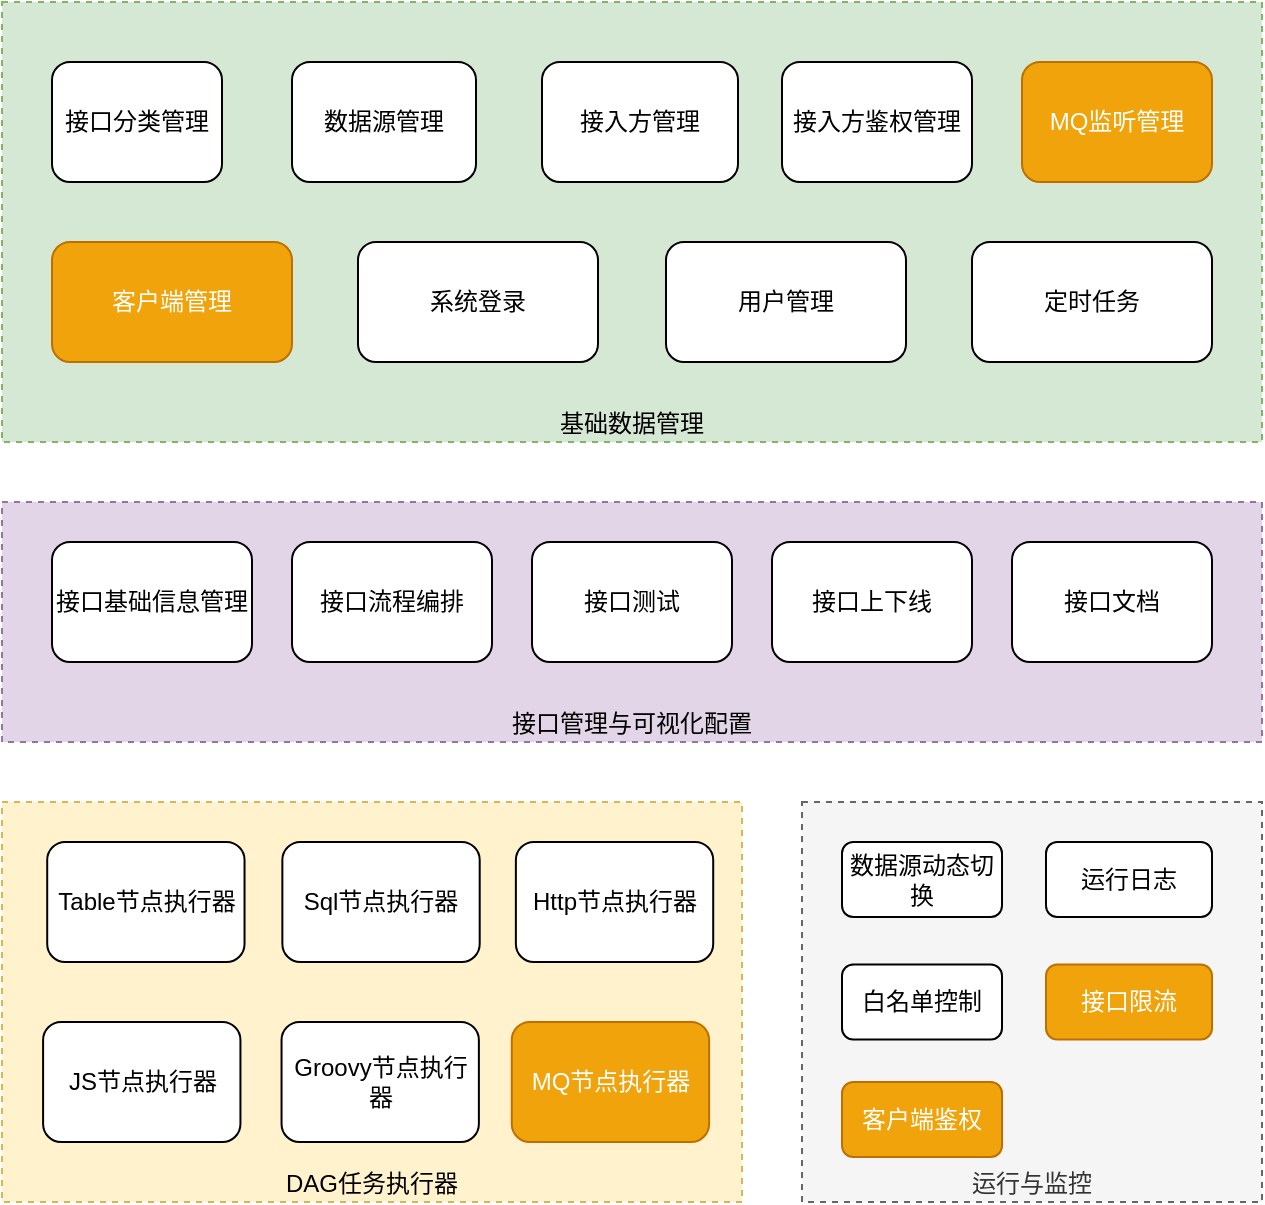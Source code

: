 <mxfile version="24.7.8" pages="4">
  <diagram name="系统功能架构" id="0XOXjUGEufiTANsVMBx9">
    <mxGraphModel dx="1562" dy="909" grid="1" gridSize="10" guides="1" tooltips="1" connect="1" arrows="1" fold="1" page="1" pageScale="1" pageWidth="827" pageHeight="1169" math="0" shadow="0">
      <root>
        <mxCell id="0" />
        <mxCell id="1" parent="0" />
        <mxCell id="JpvQB-08f92vs4fJW8Ec-20" value="接口管理与可视化配置" style="rounded=0;whiteSpace=wrap;html=1;verticalAlign=bottom;fillColor=#e1d5e7;strokeColor=#9673a6;dashed=1;" vertex="1" parent="1">
          <mxGeometry x="80" y="480" width="630" height="120" as="geometry" />
        </mxCell>
        <mxCell id="JpvQB-08f92vs4fJW8Ec-6" value="接口基础信息管理" style="rounded=1;whiteSpace=wrap;html=1;" vertex="1" parent="1">
          <mxGeometry x="105" y="500" width="100" height="60" as="geometry" />
        </mxCell>
        <mxCell id="JpvQB-08f92vs4fJW8Ec-11" value="接口测试" style="rounded=1;whiteSpace=wrap;html=1;" vertex="1" parent="1">
          <mxGeometry x="345" y="500" width="100" height="60" as="geometry" />
        </mxCell>
        <mxCell id="JpvQB-08f92vs4fJW8Ec-12" value="接口文档" style="rounded=1;whiteSpace=wrap;html=1;" vertex="1" parent="1">
          <mxGeometry x="585" y="500" width="100" height="60" as="geometry" />
        </mxCell>
        <mxCell id="JpvQB-08f92vs4fJW8Ec-18" value="接口流程编排" style="rounded=1;whiteSpace=wrap;html=1;" vertex="1" parent="1">
          <mxGeometry x="225" y="500" width="100" height="60" as="geometry" />
        </mxCell>
        <mxCell id="JpvQB-08f92vs4fJW8Ec-21" value="接口上下线" style="rounded=1;whiteSpace=wrap;html=1;" vertex="1" parent="1">
          <mxGeometry x="465" y="500" width="100" height="60" as="geometry" />
        </mxCell>
        <mxCell id="JpvQB-08f92vs4fJW8Ec-26" value="&lt;div style=&quot;&quot;&gt;运行与监控&lt;/div&gt;" style="rounded=0;whiteSpace=wrap;html=1;movable=1;resizable=1;rotatable=1;deletable=1;editable=1;locked=0;connectable=1;horizontal=1;align=center;verticalAlign=bottom;fillColor=#f5f5f5;fontColor=#333333;strokeColor=#666666;dashed=1;glass=0;" vertex="1" parent="1">
          <mxGeometry x="480" y="630" width="230" height="200" as="geometry" />
        </mxCell>
        <mxCell id="JpvQB-08f92vs4fJW8Ec-4" value="运行日志" style="rounded=1;whiteSpace=wrap;html=1;movable=1;resizable=1;rotatable=1;deletable=1;editable=1;locked=0;connectable=1;flipV=1;" vertex="1" parent="1">
          <mxGeometry x="602" y="650" width="83" height="37.5" as="geometry" />
        </mxCell>
        <mxCell id="JpvQB-08f92vs4fJW8Ec-22" value="白名单控制" style="rounded=1;whiteSpace=wrap;html=1;movable=1;resizable=1;rotatable=1;deletable=1;editable=1;locked=0;connectable=1;flipV=1;" vertex="1" parent="1">
          <mxGeometry x="500" y="711.25" width="80" height="37.5" as="geometry" />
        </mxCell>
        <mxCell id="JpvQB-08f92vs4fJW8Ec-23" value="接口限流" style="rounded=1;whiteSpace=wrap;html=1;movable=1;resizable=1;rotatable=1;deletable=1;editable=1;locked=0;connectable=1;flipV=1;fillColor=#f0a30a;fontColor=#FFFFFF;strokeColor=#BD7000;" vertex="1" parent="1">
          <mxGeometry x="602" y="711.25" width="83" height="37.5" as="geometry" />
        </mxCell>
        <mxCell id="JpvQB-08f92vs4fJW8Ec-24" value="客户端鉴权" style="rounded=1;whiteSpace=wrap;html=1;movable=1;resizable=1;rotatable=1;deletable=1;editable=1;locked=0;connectable=1;flipV=1;fillColor=#f0a30a;fontColor=#FFFFFF;strokeColor=#BD7000;" vertex="1" parent="1">
          <mxGeometry x="500" y="770" width="80" height="37.5" as="geometry" />
        </mxCell>
        <mxCell id="73CrSDkAPKUB9IUhtg6c-1" value="" style="group" vertex="1" connectable="0" parent="1">
          <mxGeometry x="80" y="630" width="370" height="200" as="geometry" />
        </mxCell>
        <mxCell id="JpvQB-08f92vs4fJW8Ec-10" value="DAG任务执行器" style="rounded=0;whiteSpace=wrap;html=1;verticalAlign=bottom;fillColor=#fff2cc;strokeColor=#d6b656;dashed=1;" vertex="1" parent="73CrSDkAPKUB9IUhtg6c-1">
          <mxGeometry width="370" height="200" as="geometry" />
        </mxCell>
        <mxCell id="JpvQB-08f92vs4fJW8Ec-13" value="Table节点执行器" style="rounded=1;whiteSpace=wrap;html=1;" vertex="1" parent="73CrSDkAPKUB9IUhtg6c-1">
          <mxGeometry x="22.606" y="20" width="98.667" height="60" as="geometry" />
        </mxCell>
        <mxCell id="JpvQB-08f92vs4fJW8Ec-14" value="Sql节点执行器" style="rounded=1;whiteSpace=wrap;html=1;" vertex="1" parent="73CrSDkAPKUB9IUhtg6c-1">
          <mxGeometry x="140.183" y="20" width="98.667" height="60" as="geometry" />
        </mxCell>
        <mxCell id="JpvQB-08f92vs4fJW8Ec-15" value="Http节点执行器" style="rounded=1;whiteSpace=wrap;html=1;" vertex="1" parent="73CrSDkAPKUB9IUhtg6c-1">
          <mxGeometry x="256.939" y="20" width="98.667" height="60" as="geometry" />
        </mxCell>
        <mxCell id="JpvQB-08f92vs4fJW8Ec-16" value="JS节点执行器" style="rounded=1;whiteSpace=wrap;html=1;" vertex="1" parent="73CrSDkAPKUB9IUhtg6c-1">
          <mxGeometry x="20.552" y="110" width="98.667" height="60" as="geometry" />
        </mxCell>
        <mxCell id="JpvQB-08f92vs4fJW8Ec-17" value="Groovy节点执行器" style="rounded=1;whiteSpace=wrap;html=1;" vertex="1" parent="73CrSDkAPKUB9IUhtg6c-1">
          <mxGeometry x="139.774" y="110" width="98.667" height="60" as="geometry" />
        </mxCell>
        <mxCell id="xSThs0vWAS3E4zNTi9Bs-1" value="MQ节点执行器" style="rounded=1;whiteSpace=wrap;html=1;fillColor=#f0a30a;fontColor=#FFFFFF;strokeColor=#BD7000;" vertex="1" parent="73CrSDkAPKUB9IUhtg6c-1">
          <mxGeometry x="254.884" y="110" width="98.667" height="60" as="geometry" />
        </mxCell>
        <mxCell id="73CrSDkAPKUB9IUhtg6c-2" value="数据源动态切换" style="rounded=1;whiteSpace=wrap;html=1;movable=1;resizable=1;rotatable=1;deletable=1;editable=1;locked=0;connectable=1;flipV=1;" vertex="1" parent="1">
          <mxGeometry x="500" y="650" width="80" height="37.5" as="geometry" />
        </mxCell>
        <mxCell id="73CrSDkAPKUB9IUhtg6c-3" value="" style="group" vertex="1" connectable="0" parent="1">
          <mxGeometry x="80" y="230" width="630" height="220" as="geometry" />
        </mxCell>
        <mxCell id="JpvQB-08f92vs4fJW8Ec-19" value="基础数据管理" style="rounded=0;whiteSpace=wrap;html=1;verticalAlign=bottom;fillColor=#d5e8d4;strokeColor=#82b366;dashed=1;" vertex="1" parent="73CrSDkAPKUB9IUhtg6c-3">
          <mxGeometry width="630" height="220" as="geometry" />
        </mxCell>
        <mxCell id="JpvQB-08f92vs4fJW8Ec-1" value="系统登录" style="rounded=1;whiteSpace=wrap;html=1;" vertex="1" parent="73CrSDkAPKUB9IUhtg6c-3">
          <mxGeometry x="178" y="120" width="120" height="60" as="geometry" />
        </mxCell>
        <mxCell id="JpvQB-08f92vs4fJW8Ec-2" value="用户管理" style="rounded=1;whiteSpace=wrap;html=1;" vertex="1" parent="73CrSDkAPKUB9IUhtg6c-3">
          <mxGeometry x="332" y="120" width="120" height="60" as="geometry" />
        </mxCell>
        <mxCell id="JpvQB-08f92vs4fJW8Ec-3" value="定时任务" style="rounded=1;whiteSpace=wrap;html=1;" vertex="1" parent="73CrSDkAPKUB9IUhtg6c-3">
          <mxGeometry x="485" y="120" width="120" height="60" as="geometry" />
        </mxCell>
        <mxCell id="JpvQB-08f92vs4fJW8Ec-5" value="接口分类管理" style="rounded=1;whiteSpace=wrap;html=1;" vertex="1" parent="73CrSDkAPKUB9IUhtg6c-3">
          <mxGeometry x="25" y="30" width="85" height="60" as="geometry" />
        </mxCell>
        <mxCell id="JpvQB-08f92vs4fJW8Ec-7" value="数据源管理" style="rounded=1;whiteSpace=wrap;html=1;" vertex="1" parent="73CrSDkAPKUB9IUhtg6c-3">
          <mxGeometry x="145" y="30" width="92" height="60" as="geometry" />
        </mxCell>
        <mxCell id="JpvQB-08f92vs4fJW8Ec-8" value="接入方管理" style="rounded=1;whiteSpace=wrap;html=1;" vertex="1" parent="73CrSDkAPKUB9IUhtg6c-3">
          <mxGeometry x="270" y="30" width="98" height="60" as="geometry" />
        </mxCell>
        <mxCell id="JpvQB-08f92vs4fJW8Ec-9" value="接入方鉴权管理" style="rounded=1;whiteSpace=wrap;html=1;" vertex="1" parent="73CrSDkAPKUB9IUhtg6c-3">
          <mxGeometry x="390" y="30" width="95" height="60" as="geometry" />
        </mxCell>
        <mxCell id="JpvQB-08f92vs4fJW8Ec-25" value="客户端管理" style="rounded=1;whiteSpace=wrap;html=1;fillColor=#f0a30a;fontColor=#FFFFFF;strokeColor=#BD7000;" vertex="1" parent="73CrSDkAPKUB9IUhtg6c-3">
          <mxGeometry x="25" y="120" width="120" height="60" as="geometry" />
        </mxCell>
        <mxCell id="xSThs0vWAS3E4zNTi9Bs-12" value="MQ监听管理" style="rounded=1;whiteSpace=wrap;html=1;fillColor=#f0a30a;fontColor=#FFFFFF;strokeColor=#BD7000;" vertex="1" parent="73CrSDkAPKUB9IUhtg6c-3">
          <mxGeometry x="510" y="30" width="95" height="60" as="geometry" />
        </mxCell>
      </root>
    </mxGraphModel>
  </diagram>
  <diagram id="X6uCXtc2x3ffkglC_u0b" name="系统技术架构">
    <mxGraphModel dx="1562" dy="909" grid="1" gridSize="10" guides="1" tooltips="1" connect="1" arrows="1" fold="1" page="1" pageScale="1" pageWidth="827" pageHeight="1169" math="0" shadow="0">
      <root>
        <mxCell id="0" />
        <mxCell id="1" parent="0" />
        <mxCell id="bcdp5MWSVbdiy3uP6BfF-1" value="nginx" style="rounded=0;whiteSpace=wrap;html=1;fillColor=#f5f5f5;fontColor=#333333;strokeColor=#666666;" vertex="1" parent="1">
          <mxGeometry x="160" y="220" width="640" height="60" as="geometry" />
        </mxCell>
        <mxCell id="bcdp5MWSVbdiy3uP6BfF-2" value="MyBatis&amp;nbsp;Plus动态语句执行" style="rounded=0;whiteSpace=wrap;html=1;fillColor=#d5e8d4;strokeColor=#82b366;" vertex="1" parent="1">
          <mxGeometry x="520" y="420.5" width="120" height="60" as="geometry" />
        </mxCell>
        <mxCell id="bcdp5MWSVbdiy3uP6BfF-3" value="MySql" style="shape=cylinder3;whiteSpace=wrap;html=1;boundedLbl=1;backgroundOutline=1;size=15;fillColor=#fff2cc;strokeColor=#d6b656;" vertex="1" parent="1">
          <mxGeometry x="460" y="620" width="60" height="64" as="geometry" />
        </mxCell>
        <mxCell id="dpyJKgWBF-nQsMOwFTdA-1" value="MyBatis Plus动态数据源切换" style="rounded=0;whiteSpace=wrap;html=1;fillColor=#d5e8d4;strokeColor=#82b366;" vertex="1" parent="1">
          <mxGeometry x="340" y="420.5" width="120" height="60" as="geometry" />
        </mxCell>
        <mxCell id="dpyJKgWBF-nQsMOwFTdA-2" value="MyBatis Plus基础CRUD功能" style="rounded=0;whiteSpace=wrap;html=1;fillColor=#d5e8d4;strokeColor=#82b366;" vertex="1" parent="1">
          <mxGeometry x="160" y="420.5" width="120" height="60" as="geometry" />
        </mxCell>
        <mxCell id="dpyJKgWBF-nQsMOwFTdA-3" value="GraalVM JS执行器" style="rounded=0;whiteSpace=wrap;html=1;fillColor=#e1d5e7;strokeColor=#9673a6;" vertex="1" parent="1">
          <mxGeometry x="160" y="320" width="120" height="60" as="geometry" />
        </mxCell>
        <mxCell id="dpyJKgWBF-nQsMOwFTdA-4" value="Groovy动态执行器" style="rounded=0;whiteSpace=wrap;html=1;fillColor=#e1d5e7;strokeColor=#9673a6;" vertex="1" parent="1">
          <mxGeometry x="340" y="320" width="120" height="60" as="geometry" />
        </mxCell>
        <mxCell id="dpyJKgWBF-nQsMOwFTdA-5" value="Dag&amp;nbsp;Executor" style="rounded=0;whiteSpace=wrap;html=1;fillColor=#e1d5e7;strokeColor=#9673a6;" vertex="1" parent="1">
          <mxGeometry x="680" y="320" width="120" height="60" as="geometry" />
        </mxCell>
        <mxCell id="dpyJKgWBF-nQsMOwFTdA-6" value="JsonPath数据解析器" style="rounded=0;whiteSpace=wrap;html=1;fillColor=#e1d5e7;strokeColor=#9673a6;" vertex="1" parent="1">
          <mxGeometry x="520" y="320" width="120" height="60" as="geometry" />
        </mxCell>
        <mxCell id="k6FAPPE3RmZDFxN49_gy-1" value="Vue3" style="rounded=0;whiteSpace=wrap;html=1;fillColor=#f5f5f5;fontColor=#333333;strokeColor=#666666;" vertex="1" parent="1">
          <mxGeometry x="160" y="130" width="120" height="60" as="geometry" />
        </mxCell>
        <mxCell id="k6FAPPE3RmZDFxN49_gy-2" value="ElementPlus" style="rounded=0;whiteSpace=wrap;html=1;fillColor=#f5f5f5;fontColor=#333333;strokeColor=#666666;" vertex="1" parent="1">
          <mxGeometry x="340" y="130" width="120" height="60" as="geometry" />
        </mxCell>
        <mxCell id="k6FAPPE3RmZDFxN49_gy-3" value="MonacoEditor" style="rounded=0;whiteSpace=wrap;html=1;fillColor=#f5f5f5;fontColor=#333333;strokeColor=#666666;" vertex="1" parent="1">
          <mxGeometry x="520" y="130" width="120" height="60" as="geometry" />
        </mxCell>
        <mxCell id="k6FAPPE3RmZDFxN49_gy-4" value="Bufferfly DAG" style="rounded=0;whiteSpace=wrap;html=1;fillColor=#f5f5f5;fontColor=#333333;strokeColor=#666666;" vertex="1" parent="1">
          <mxGeometry x="680" y="130" width="120" height="60" as="geometry" />
        </mxCell>
        <mxCell id="k6FAPPE3RmZDFxN49_gy-5" value="Spring Boot3" style="rounded=0;whiteSpace=wrap;html=1;fillColor=#dae8fc;strokeColor=#6c8ebf;" vertex="1" parent="1">
          <mxGeometry x="160" y="520" width="300" height="60" as="geometry" />
        </mxCell>
        <mxCell id="k6FAPPE3RmZDFxN49_gy-6" value="Spring Security" style="rounded=0;whiteSpace=wrap;html=1;fillColor=#dae8fc;strokeColor=#6c8ebf;" vertex="1" parent="1">
          <mxGeometry x="520" y="520" width="280" height="60" as="geometry" />
        </mxCell>
        <mxCell id="k6FAPPE3RmZDFxN49_gy-9" value="Liquibase" style="rounded=0;whiteSpace=wrap;html=1;fillColor=#d5e8d4;strokeColor=#82b366;" vertex="1" parent="1">
          <mxGeometry x="680" y="420.5" width="120" height="60" as="geometry" />
        </mxCell>
        <mxCell id="k6FAPPE3RmZDFxN49_gy-11" value="应用层" style="rounded=0;whiteSpace=wrap;html=1;dashed=1;fillColor=none;strokeColor=#D4E1F5;" vertex="1" parent="1">
          <mxGeometry x="100" y="130" width="20" height="150" as="geometry" />
        </mxCell>
        <mxCell id="k6FAPPE3RmZDFxN49_gy-12" value="服务层" style="rounded=0;whiteSpace=wrap;html=1;dashed=1;fillColor=none;strokeColor=#D4E1F5;" vertex="1" parent="1">
          <mxGeometry x="100" y="320" width="20" height="60" as="geometry" />
        </mxCell>
        <mxCell id="k6FAPPE3RmZDFxN49_gy-13" value="领域层" style="rounded=0;whiteSpace=wrap;html=1;dashed=1;fillColor=none;strokeColor=#D4E1F5;" vertex="1" parent="1">
          <mxGeometry x="100" y="420.5" width="20" height="60" as="geometry" />
        </mxCell>
        <mxCell id="k6FAPPE3RmZDFxN49_gy-14" value="框架" style="rounded=0;whiteSpace=wrap;html=1;dashed=1;fillColor=none;strokeColor=#D4E1F5;" vertex="1" parent="1">
          <mxGeometry x="100" y="520" width="20" height="60" as="geometry" />
        </mxCell>
      </root>
    </mxGraphModel>
  </diagram>
  <diagram id="zNrAoXf42UBVlwk_trJk" name="系统部署架构">
    <mxGraphModel dx="2389" dy="909" grid="1" gridSize="10" guides="1" tooltips="1" connect="1" arrows="1" fold="1" page="1" pageScale="1" pageWidth="827" pageHeight="1169" math="0" shadow="0">
      <root>
        <mxCell id="0" />
        <mxCell id="1" parent="0" />
        <mxCell id="iCNT8WxeEEMFYzvRomDQ-7" value="浏览器" style="fontColor=#0066CC;verticalAlign=top;verticalLabelPosition=bottom;labelPosition=center;align=center;html=1;outlineConnect=0;fillColor=#CCCCCC;strokeColor=#6881B3;gradientColor=none;gradientDirection=north;strokeWidth=2;shape=mxgraph.networks.terminal;" vertex="1" parent="1">
          <mxGeometry x="165" y="220" width="80" height="65" as="geometry" />
        </mxCell>
        <mxCell id="iCNT8WxeEEMFYzvRomDQ-21" style="edgeStyle=orthogonalEdgeStyle;rounded=0;orthogonalLoop=1;jettySize=auto;html=1;exitX=0.5;exitY=1;exitDx=0;exitDy=0;exitPerimeter=0;startArrow=classic;startFill=1;" edge="1" parent="1" source="iCNT8WxeEEMFYzvRomDQ-8" target="iCNT8WxeEEMFYzvRomDQ-11">
          <mxGeometry relative="1" as="geometry" />
        </mxCell>
        <mxCell id="iCNT8WxeEEMFYzvRomDQ-8" value="nginx" style="fontColor=#0066CC;verticalAlign=top;verticalLabelPosition=bottom;labelPosition=center;align=center;html=1;outlineConnect=0;fillColor=#CCCCCC;strokeColor=#6881B3;gradientColor=none;gradientDirection=north;strokeWidth=2;shape=mxgraph.networks.hub;" vertex="1" parent="1">
          <mxGeometry x="155" y="370" width="100" height="30" as="geometry" />
        </mxCell>
        <mxCell id="iCNT8WxeEEMFYzvRomDQ-9" value="第三方调用" style="fontColor=#0066CC;verticalAlign=top;verticalLabelPosition=bottom;labelPosition=center;align=center;html=1;outlineConnect=0;fillColor=none;strokeColor=#E1D5E7;gradientColor=none;gradientDirection=north;strokeWidth=2;shape=mxgraph.networks.users;" vertex="1" parent="1">
          <mxGeometry x="-110" y="352.5" width="60" height="65" as="geometry" />
        </mxCell>
        <mxCell id="iCNT8WxeEEMFYzvRomDQ-19" style="edgeStyle=orthogonalEdgeStyle;rounded=0;orthogonalLoop=1;jettySize=auto;html=1;exitX=0.5;exitY=1;exitDx=0;exitDy=0;exitPerimeter=0;startArrow=classic;startFill=1;" edge="1" parent="1" source="iCNT8WxeEEMFYzvRomDQ-10" target="iCNT8WxeEEMFYzvRomDQ-7">
          <mxGeometry relative="1" as="geometry" />
        </mxCell>
        <mxCell id="iCNT8WxeEEMFYzvRomDQ-10" value="接口管理员" style="fontColor=#0066CC;verticalAlign=top;verticalLabelPosition=bottom;labelPosition=center;align=center;html=1;outlineConnect=0;fillColor=#CCCCCC;strokeColor=#6881B3;gradientColor=none;gradientDirection=north;strokeWidth=2;shape=mxgraph.networks.user_male;" vertex="1" parent="1">
          <mxGeometry x="187.5" y="60" width="35" height="70" as="geometry" />
        </mxCell>
        <mxCell id="iCNT8WxeEEMFYzvRomDQ-24" style="edgeStyle=orthogonalEdgeStyle;rounded=0;orthogonalLoop=1;jettySize=auto;html=1;exitX=1;exitY=1;exitDx=0;exitDy=0;exitPerimeter=0;entryX=0.5;entryY=0;entryDx=0;entryDy=0;entryPerimeter=0;startArrow=classic;startFill=1;endArrow=classic;endFill=1;" edge="1" parent="1" source="iCNT8WxeEEMFYzvRomDQ-11" target="iCNT8WxeEEMFYzvRomDQ-16">
          <mxGeometry relative="1" as="geometry">
            <mxPoint x="360" y="680" as="targetPoint" />
            <Array as="points">
              <mxPoint x="500" y="585" />
            </Array>
          </mxGeometry>
        </mxCell>
        <mxCell id="iCNT8WxeEEMFYzvRomDQ-11" value="Service" style="fontColor=#0066CC;verticalAlign=top;verticalLabelPosition=bottom;labelPosition=center;align=center;html=1;outlineConnect=0;fillColor=#CCCCCC;strokeColor=#6881B3;gradientColor=none;gradientDirection=north;strokeWidth=2;shape=mxgraph.networks.server;" vertex="1" parent="1">
          <mxGeometry x="160" y="510" width="90" height="75" as="geometry" />
        </mxCell>
        <mxCell id="iCNT8WxeEEMFYzvRomDQ-12" value="第三方系统" style="fontColor=#0066CC;verticalAlign=top;verticalLabelPosition=bottom;labelPosition=center;align=center;html=1;outlineConnect=0;fillColor=default;strokeColor=#CCCCFF;gradientColor=none;gradientDirection=north;strokeWidth=2;shape=mxgraph.networks.server;" vertex="1" parent="1">
          <mxGeometry x="500" y="285" width="90" height="100" as="geometry" />
        </mxCell>
        <mxCell id="iCNT8WxeEEMFYzvRomDQ-13" value="DB" style="fontColor=#0066CC;verticalAlign=top;verticalLabelPosition=bottom;labelPosition=center;align=center;html=1;outlineConnect=0;fillColor=#CCCCCC;strokeColor=#6881B3;gradientColor=none;gradientDirection=north;strokeWidth=2;shape=mxgraph.networks.storage;" vertex="1" parent="1">
          <mxGeometry x="165" y="660" width="80" height="60" as="geometry" />
        </mxCell>
        <mxCell id="iCNT8WxeEEMFYzvRomDQ-20" style="edgeStyle=orthogonalEdgeStyle;rounded=0;orthogonalLoop=1;jettySize=auto;html=1;exitX=1;exitY=0.5;exitDx=0;exitDy=0;exitPerimeter=0;entryX=0;entryY=0.5;entryDx=0;entryDy=0;entryPerimeter=0;startArrow=classic;startFill=1;" edge="1" parent="1" source="iCNT8WxeEEMFYzvRomDQ-9" target="iCNT8WxeEEMFYzvRomDQ-8">
          <mxGeometry relative="1" as="geometry" />
        </mxCell>
        <mxCell id="iCNT8WxeEEMFYzvRomDQ-22" style="edgeStyle=orthogonalEdgeStyle;rounded=0;orthogonalLoop=1;jettySize=auto;html=1;exitX=0.5;exitY=1;exitDx=0;exitDy=0;exitPerimeter=0;entryX=0.5;entryY=0;entryDx=0;entryDy=0;entryPerimeter=0;jumpStyle=none;startArrow=classic;startFill=1;" edge="1" parent="1" source="iCNT8WxeEEMFYzvRomDQ-11" target="iCNT8WxeEEMFYzvRomDQ-13">
          <mxGeometry relative="1" as="geometry" />
        </mxCell>
        <mxCell id="iCNT8WxeEEMFYzvRomDQ-23" style="edgeStyle=orthogonalEdgeStyle;rounded=0;orthogonalLoop=1;jettySize=auto;html=1;exitX=1;exitY=0.5;exitDx=0;exitDy=0;exitPerimeter=0;entryX=0;entryY=0.5;entryDx=0;entryDy=0;entryPerimeter=0;startArrow=classic;startFill=1;endArrow=classic;endFill=1;" edge="1" parent="1" source="iCNT8WxeEEMFYzvRomDQ-11" target="iCNT8WxeEEMFYzvRomDQ-12">
          <mxGeometry relative="1" as="geometry" />
        </mxCell>
        <mxCell id="iCNT8WxeEEMFYzvRomDQ-25" style="edgeStyle=orthogonalEdgeStyle;rounded=0;orthogonalLoop=1;jettySize=auto;html=1;exitX=0.5;exitY=1;exitDx=0;exitDy=0;exitPerimeter=0;entryX=0.5;entryY=0;entryDx=0;entryDy=0;entryPerimeter=0;startArrow=classic;startFill=1;" edge="1" parent="1" source="iCNT8WxeEEMFYzvRomDQ-7" target="iCNT8WxeEEMFYzvRomDQ-8">
          <mxGeometry relative="1" as="geometry" />
        </mxCell>
        <mxCell id="iCNT8WxeEEMFYzvRomDQ-14" value="第三方库" style="fontColor=#0066CC;verticalAlign=top;verticalLabelPosition=bottom;labelPosition=center;align=center;html=1;outlineConnect=0;fillColor=default;strokeColor=#CCCCFF;gradientColor=none;gradientDirection=north;strokeWidth=2;shape=mxgraph.networks.storage;" vertex="1" parent="1">
          <mxGeometry x="570" y="605" width="80" height="60" as="geometry" />
        </mxCell>
        <mxCell id="iCNT8WxeEEMFYzvRomDQ-15" value="第三方库" style="fontColor=#0066CC;verticalAlign=top;verticalLabelPosition=bottom;labelPosition=center;align=center;html=1;outlineConnect=0;fillColor=default;strokeColor=#CCCCFF;gradientColor=none;gradientDirection=north;strokeWidth=2;shape=mxgraph.networks.storage;" vertex="1" parent="1">
          <mxGeometry x="520" y="680" width="80" height="60" as="geometry" />
        </mxCell>
        <mxCell id="iCNT8WxeEEMFYzvRomDQ-16" value="第三方库" style="fontColor=#0066CC;verticalAlign=top;verticalLabelPosition=bottom;labelPosition=center;align=center;html=1;outlineConnect=0;fillColor=default;strokeColor=#CCCCFF;gradientColor=none;gradientDirection=north;strokeWidth=2;shape=mxgraph.networks.storage;" vertex="1" parent="1">
          <mxGeometry x="460" y="600" width="80" height="60" as="geometry" />
        </mxCell>
      </root>
    </mxGraphModel>
  </diagram>
  <diagram name="系统交互架构" id="Vo5ucJce1hfanqPDkTwv">
    <mxGraphModel dx="2389" dy="909" grid="1" gridSize="10" guides="1" tooltips="1" connect="1" arrows="1" fold="1" page="1" pageScale="1" pageWidth="827" pageHeight="1169" math="0" shadow="0">
      <root>
        <mxCell id="a-y0YHt6dDklUHgKxBpw-0" />
        <mxCell id="a-y0YHt6dDklUHgKxBpw-1" parent="a-y0YHt6dDklUHgKxBpw-0" />
        <mxCell id="Pl7VVY3B7_4D0HdmtVd1-5" style="edgeStyle=orthogonalEdgeStyle;rounded=0;orthogonalLoop=1;jettySize=auto;html=1;exitX=1;exitY=0.5;exitDx=0;exitDy=0;exitPerimeter=0;startArrow=classic;startFill=1;" edge="1" parent="a-y0YHt6dDklUHgKxBpw-1" source="a-y0YHt6dDklUHgKxBpw-5" target="Pl7VVY3B7_4D0HdmtVd1-0">
          <mxGeometry relative="1" as="geometry" />
        </mxCell>
        <mxCell id="a-y0YHt6dDklUHgKxBpw-5" value="第三方接口调用" style="verticalAlign=top;verticalLabelPosition=bottom;labelPosition=center;align=center;html=1;outlineConnect=0;fillColor=#d5e8d4;strokeColor=#82b366;gradientDirection=north;strokeWidth=2;shape=mxgraph.networks.users;" vertex="1" parent="a-y0YHt6dDklUHgKxBpw-1">
          <mxGeometry x="-40" y="467.5" width="60" height="65" as="geometry" />
        </mxCell>
        <mxCell id="a-y0YHt6dDklUHgKxBpw-10" value="第三方系统" style="verticalAlign=top;verticalLabelPosition=bottom;labelPosition=center;align=center;html=1;outlineConnect=0;fillColor=#dae8fc;strokeColor=#6c8ebf;gradientDirection=north;strokeWidth=2;shape=mxgraph.networks.server;" vertex="1" parent="a-y0YHt6dDklUHgKxBpw-1">
          <mxGeometry x="480" y="330" width="70" height="55" as="geometry" />
        </mxCell>
        <mxCell id="Pl7VVY3B7_4D0HdmtVd1-0" value="流石API" style="fontColor=#ffffff;verticalAlign=top;verticalLabelPosition=bottom;labelPosition=center;align=center;html=1;outlineConnect=0;fillColor=#1ba1e2;strokeColor=#006EAF;gradientDirection=north;strokeWidth=2;shape=mxgraph.networks.server;" vertex="1" parent="a-y0YHt6dDklUHgKxBpw-1">
          <mxGeometry x="190" y="450" width="90" height="100" as="geometry" />
        </mxCell>
        <mxCell id="Pl7VVY3B7_4D0HdmtVd1-4" style="edgeStyle=orthogonalEdgeStyle;rounded=0;orthogonalLoop=1;jettySize=auto;html=1;exitX=0.5;exitY=1;exitDx=0;exitDy=0;exitPerimeter=0;startArrow=classic;startFill=1;" edge="1" parent="a-y0YHt6dDklUHgKxBpw-1" source="Pl7VVY3B7_4D0HdmtVd1-1" target="Pl7VVY3B7_4D0HdmtVd1-0">
          <mxGeometry relative="1" as="geometry" />
        </mxCell>
        <mxCell id="Pl7VVY3B7_4D0HdmtVd1-1" value="前端应用" style="verticalAlign=top;verticalLabelPosition=bottom;labelPosition=center;align=center;html=1;outlineConnect=0;fillColor=#d5e8d4;strokeColor=#82b366;gradientDirection=north;strokeWidth=2;shape=mxgraph.networks.terminal;" vertex="1" parent="a-y0YHt6dDklUHgKxBpw-1">
          <mxGeometry x="195" y="260" width="80" height="65" as="geometry" />
        </mxCell>
        <mxCell id="Pl7VVY3B7_4D0HdmtVd1-2" value="本地库" style="fontColor=#ffffff;verticalAlign=top;verticalLabelPosition=bottom;labelPosition=center;align=center;html=1;outlineConnect=0;fillColor=#1ba1e2;strokeColor=#006EAF;gradientDirection=north;strokeWidth=2;shape=mxgraph.networks.storage;" vertex="1" parent="a-y0YHt6dDklUHgKxBpw-1">
          <mxGeometry x="195" y="640" width="80" height="50" as="geometry" />
        </mxCell>
        <mxCell id="Pl7VVY3B7_4D0HdmtVd1-3" value="" style="group;fillColor=none;container=0;" vertex="1" connectable="0" parent="a-y0YHt6dDklUHgKxBpw-1">
          <mxGeometry x="450" y="560" width="170" height="130" as="geometry" />
        </mxCell>
        <mxCell id="Pl7VVY3B7_4D0HdmtVd1-6" style="edgeStyle=orthogonalEdgeStyle;rounded=0;orthogonalLoop=1;jettySize=auto;html=1;exitX=0.5;exitY=0;exitDx=0;exitDy=0;exitPerimeter=0;entryX=0.5;entryY=1;entryDx=0;entryDy=0;entryPerimeter=0;startArrow=classic;startFill=1;" edge="1" parent="a-y0YHt6dDklUHgKxBpw-1" source="Pl7VVY3B7_4D0HdmtVd1-2" target="Pl7VVY3B7_4D0HdmtVd1-0">
          <mxGeometry relative="1" as="geometry" />
        </mxCell>
        <mxCell id="Pl7VVY3B7_4D0HdmtVd1-7" style="edgeStyle=orthogonalEdgeStyle;rounded=0;orthogonalLoop=1;jettySize=auto;html=1;exitX=0.5;exitY=0;exitDx=0;exitDy=0;exitPerimeter=0;entryX=1;entryY=0.5;entryDx=0;entryDy=0;entryPerimeter=0;startArrow=classic;startFill=1;" edge="1" parent="a-y0YHt6dDklUHgKxBpw-1" source="a-y0YHt6dDklUHgKxBpw-18" target="Pl7VVY3B7_4D0HdmtVd1-0">
          <mxGeometry relative="1" as="geometry" />
        </mxCell>
        <mxCell id="Pl7VVY3B7_4D0HdmtVd1-8" style="edgeStyle=orthogonalEdgeStyle;rounded=0;orthogonalLoop=1;jettySize=auto;html=1;exitX=0;exitY=0.5;exitDx=0;exitDy=0;exitPerimeter=0;entryX=1;entryY=0.15;entryDx=0;entryDy=0;entryPerimeter=0;startArrow=classic;startFill=1;" edge="1" parent="a-y0YHt6dDklUHgKxBpw-1" source="a-y0YHt6dDklUHgKxBpw-10" target="Pl7VVY3B7_4D0HdmtVd1-0">
          <mxGeometry relative="1" as="geometry" />
        </mxCell>
        <mxCell id="a-y0YHt6dDklUHgKxBpw-16" value="" style="verticalAlign=top;verticalLabelPosition=bottom;labelPosition=center;align=center;html=1;outlineConnect=0;fillColor=#dae8fc;strokeColor=#6c8ebf;gradientDirection=north;strokeWidth=2;shape=mxgraph.networks.storage;container=0;" vertex="1" parent="a-y0YHt6dDklUHgKxBpw-1">
          <mxGeometry x="548.421" y="564.643" width="71.579" height="55.714" as="geometry" />
        </mxCell>
        <mxCell id="a-y0YHt6dDklUHgKxBpw-17" value="第三方库" style="verticalAlign=top;verticalLabelPosition=bottom;labelPosition=center;align=center;html=1;outlineConnect=0;fillColor=#dae8fc;strokeColor=#6c8ebf;gradientDirection=north;strokeWidth=2;shape=mxgraph.networks.storage;container=0;" vertex="1" parent="a-y0YHt6dDklUHgKxBpw-1">
          <mxGeometry x="503.684" y="634.286" width="71.579" height="55.714" as="geometry" />
        </mxCell>
        <mxCell id="a-y0YHt6dDklUHgKxBpw-18" value="" style="verticalAlign=top;verticalLabelPosition=bottom;labelPosition=center;align=center;html=1;outlineConnect=0;fillColor=#dae8fc;strokeColor=#6c8ebf;gradientDirection=north;strokeWidth=2;shape=mxgraph.networks.storage;container=0;" vertex="1" parent="a-y0YHt6dDklUHgKxBpw-1">
          <mxGeometry x="450" y="560" width="71.579" height="55.714" as="geometry" />
        </mxCell>
      </root>
    </mxGraphModel>
  </diagram>
</mxfile>
